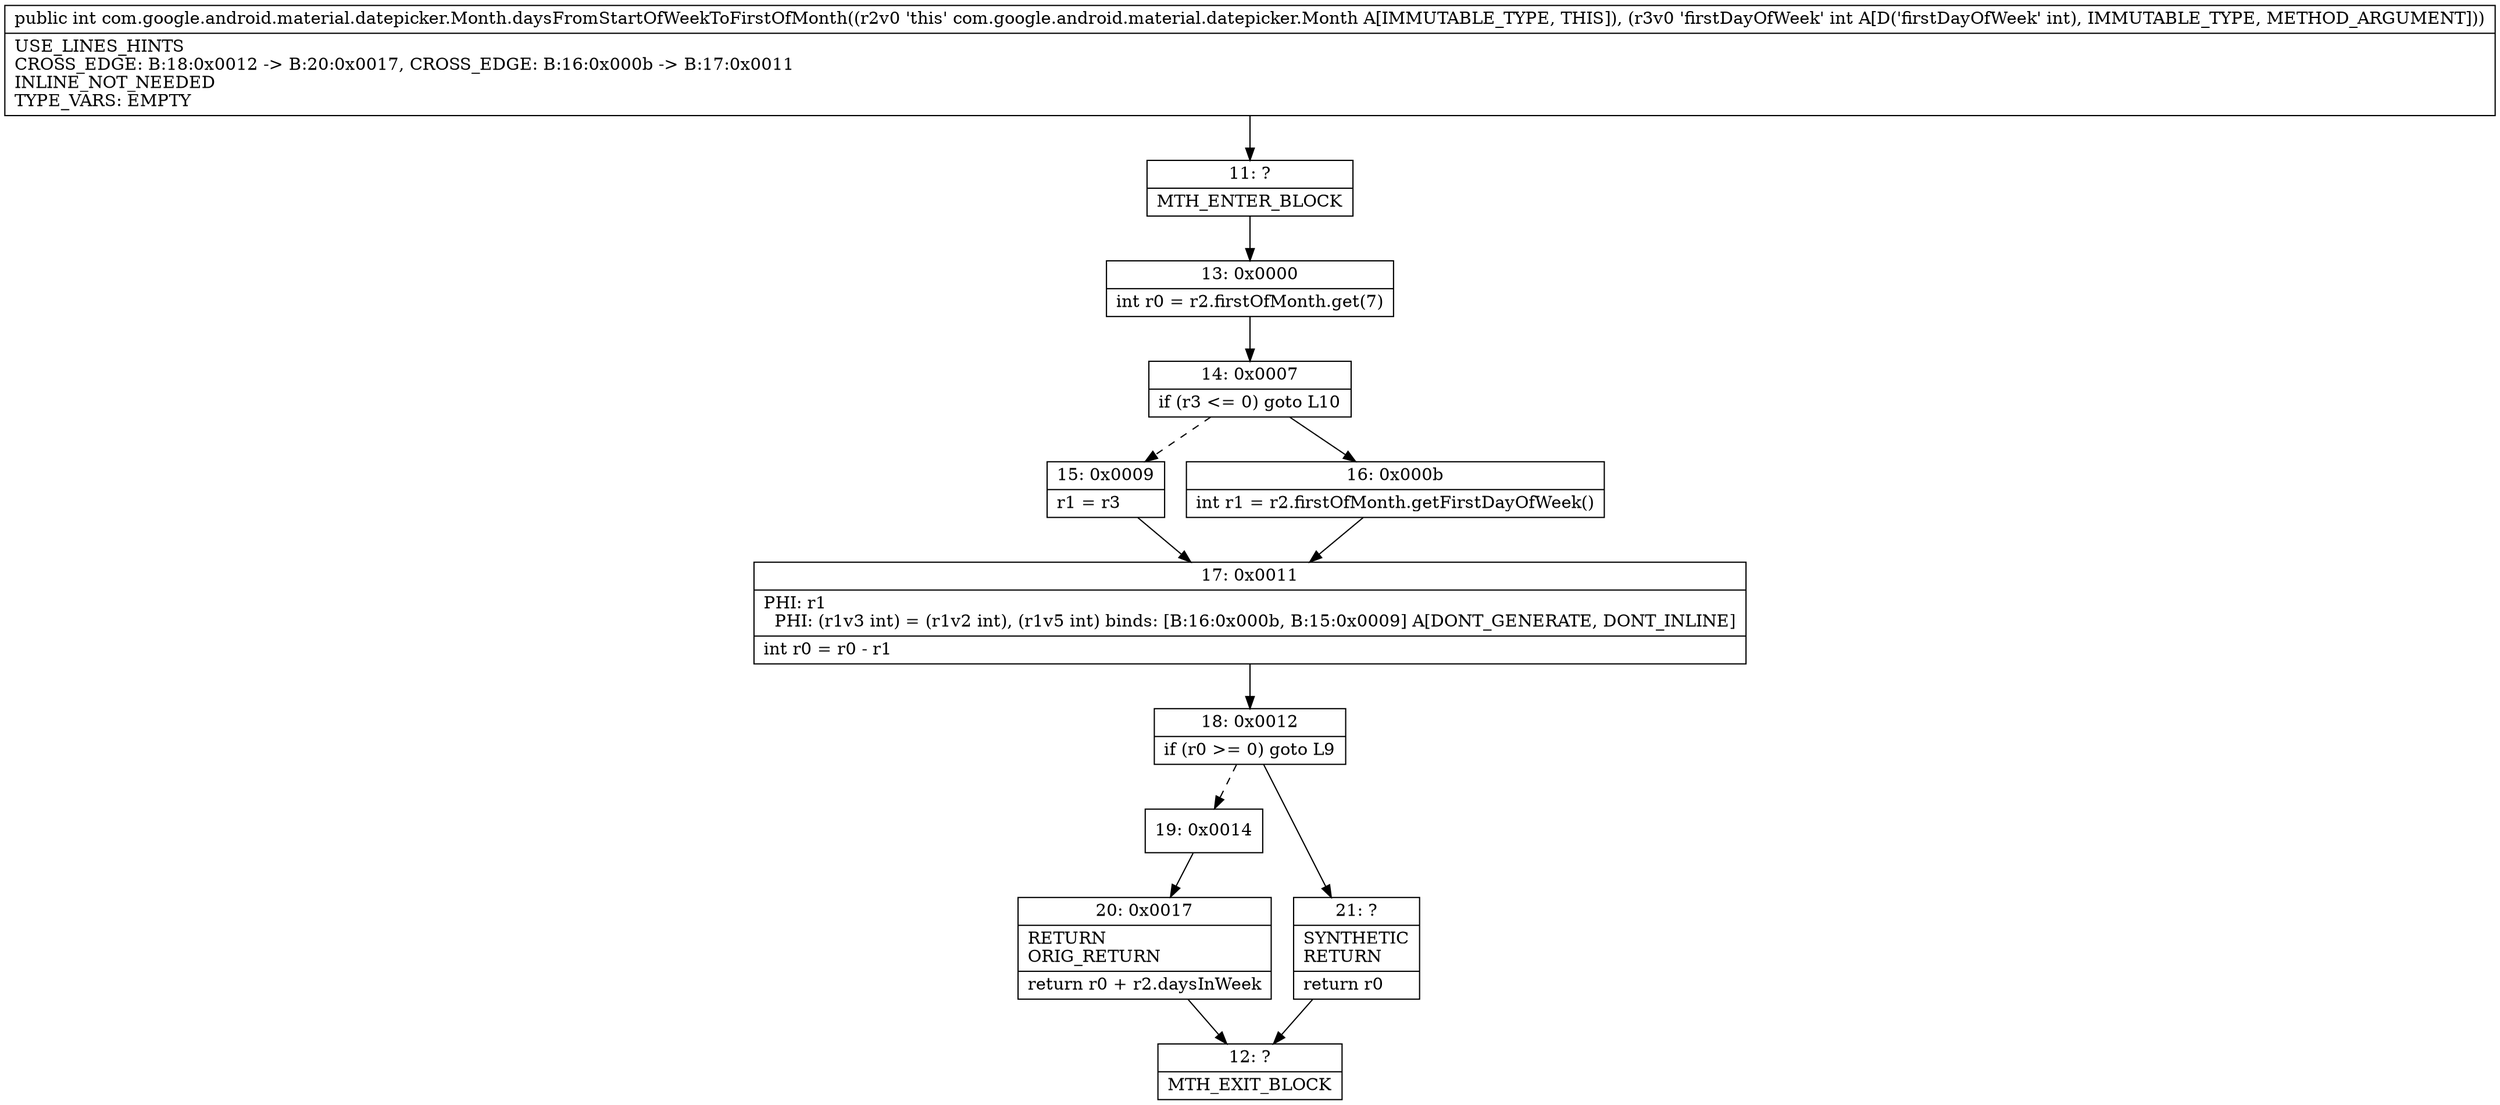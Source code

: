 digraph "CFG forcom.google.android.material.datepicker.Month.daysFromStartOfWeekToFirstOfMonth(I)I" {
Node_11 [shape=record,label="{11\:\ ?|MTH_ENTER_BLOCK\l}"];
Node_13 [shape=record,label="{13\:\ 0x0000|int r0 = r2.firstOfMonth.get(7)\l}"];
Node_14 [shape=record,label="{14\:\ 0x0007|if (r3 \<= 0) goto L10\l}"];
Node_15 [shape=record,label="{15\:\ 0x0009|r1 = r3\l}"];
Node_17 [shape=record,label="{17\:\ 0x0011|PHI: r1 \l  PHI: (r1v3 int) = (r1v2 int), (r1v5 int) binds: [B:16:0x000b, B:15:0x0009] A[DONT_GENERATE, DONT_INLINE]\l|int r0 = r0 \- r1\l}"];
Node_18 [shape=record,label="{18\:\ 0x0012|if (r0 \>= 0) goto L9\l}"];
Node_19 [shape=record,label="{19\:\ 0x0014}"];
Node_20 [shape=record,label="{20\:\ 0x0017|RETURN\lORIG_RETURN\l|return r0 + r2.daysInWeek\l}"];
Node_12 [shape=record,label="{12\:\ ?|MTH_EXIT_BLOCK\l}"];
Node_21 [shape=record,label="{21\:\ ?|SYNTHETIC\lRETURN\l|return r0\l}"];
Node_16 [shape=record,label="{16\:\ 0x000b|int r1 = r2.firstOfMonth.getFirstDayOfWeek()\l}"];
MethodNode[shape=record,label="{public int com.google.android.material.datepicker.Month.daysFromStartOfWeekToFirstOfMonth((r2v0 'this' com.google.android.material.datepicker.Month A[IMMUTABLE_TYPE, THIS]), (r3v0 'firstDayOfWeek' int A[D('firstDayOfWeek' int), IMMUTABLE_TYPE, METHOD_ARGUMENT]))  | USE_LINES_HINTS\lCROSS_EDGE: B:18:0x0012 \-\> B:20:0x0017, CROSS_EDGE: B:16:0x000b \-\> B:17:0x0011\lINLINE_NOT_NEEDED\lTYPE_VARS: EMPTY\l}"];
MethodNode -> Node_11;Node_11 -> Node_13;
Node_13 -> Node_14;
Node_14 -> Node_15[style=dashed];
Node_14 -> Node_16;
Node_15 -> Node_17;
Node_17 -> Node_18;
Node_18 -> Node_19[style=dashed];
Node_18 -> Node_21;
Node_19 -> Node_20;
Node_20 -> Node_12;
Node_21 -> Node_12;
Node_16 -> Node_17;
}

